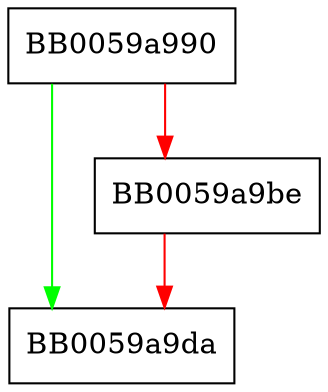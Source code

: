 digraph ecd_item_sign25519 {
  node [shape="box"];
  graph [splines=ortho];
  BB0059a990 -> BB0059a9da [color="green"];
  BB0059a990 -> BB0059a9be [color="red"];
  BB0059a9be -> BB0059a9da [color="red"];
}